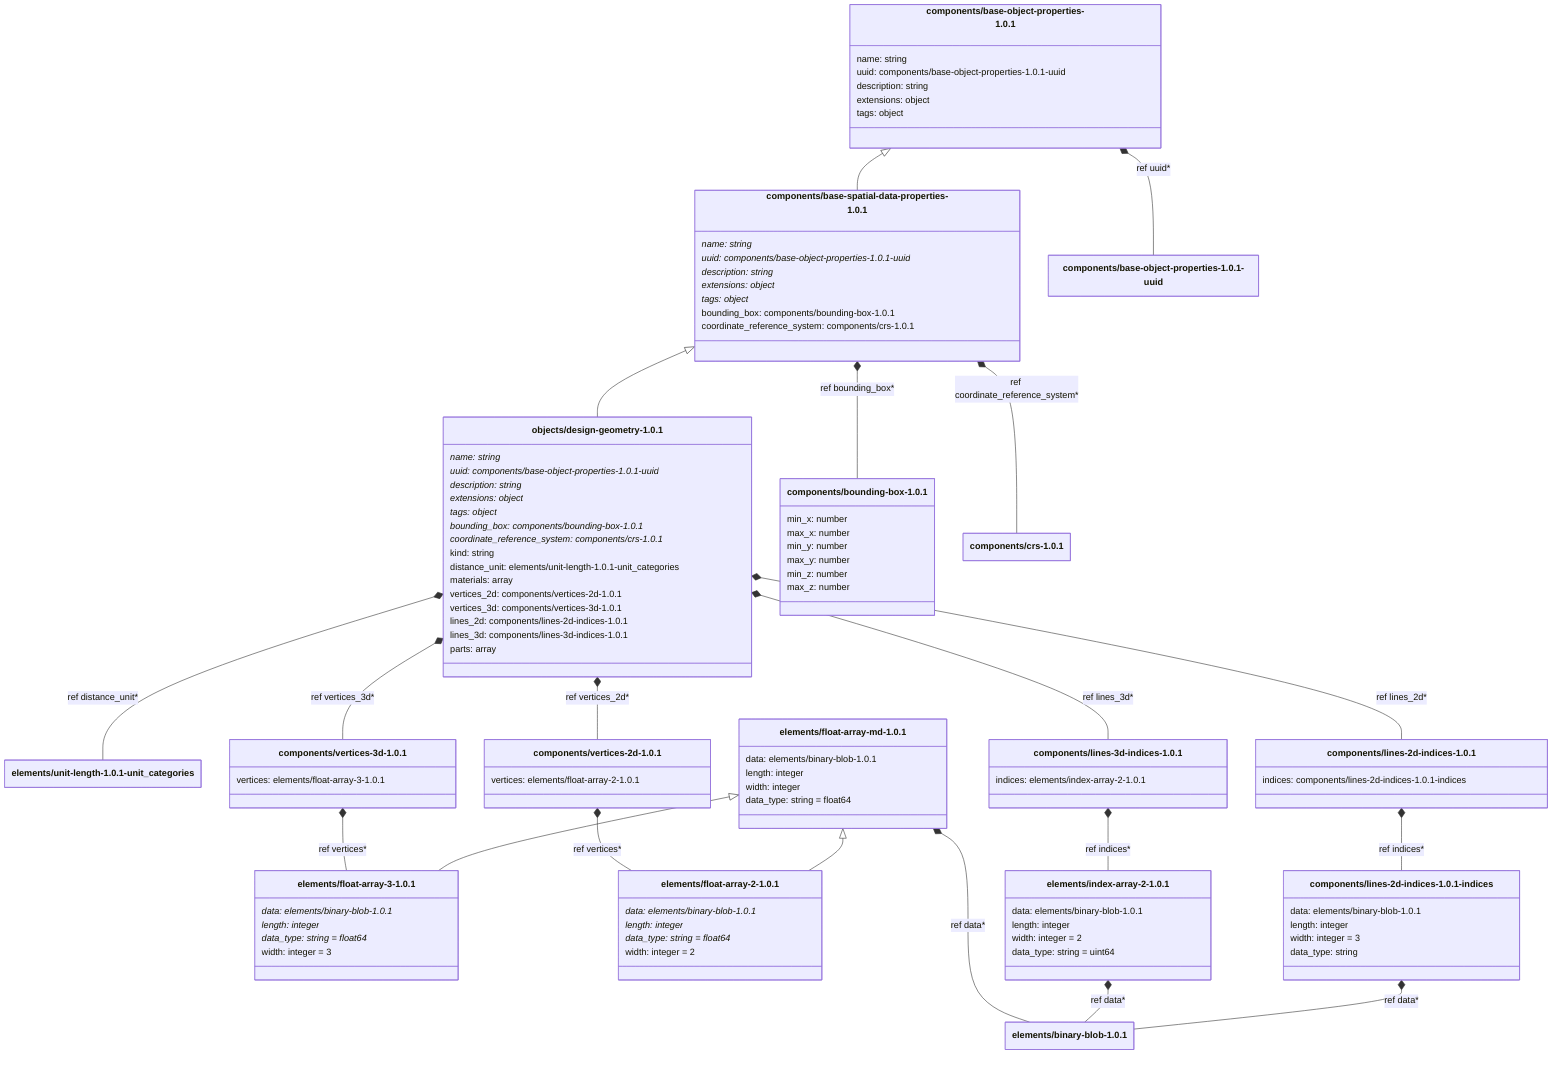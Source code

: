 ---
config:
    class:
        hideEmptyMembersBox: true
---

classDiagram
    class `components/base-object-properties-1.0.1`:::schemaComponent {
        name: string
        uuid: components/base-object-properties-1.0.1-uuid
        description: string
        extensions: object
        tags: object
    }
    class `components/base-spatial-data-properties-1.0.1`:::schemaComponent {
        name: string*
        uuid: components/base-object-properties-1.0.1-uuid*
        description: string*
        extensions: object*
        tags: object*
        bounding_box: components/bounding-box-1.0.1
        coordinate_reference_system: components/crs-1.0.1
    }
    `components/base-object-properties-1.0.1` <|-- `components/base-spatial-data-properties-1.0.1`
    class `objects/design-geometry-1.0.1`:::schemaObject {
        name: string*
        uuid: components/base-object-properties-1.0.1-uuid*
        description: string*
        extensions: object*
        tags: object*
        bounding_box: components/bounding-box-1.0.1*
        coordinate_reference_system: components/crs-1.0.1*
        kind: string
        distance_unit: elements/unit-length-1.0.1-unit_categories
        materials: array
        vertices_2d: components/vertices-2d-1.0.1
        vertices_3d: components/vertices-3d-1.0.1
        lines_2d: components/lines-2d-indices-1.0.1
        lines_3d: components/lines-3d-indices-1.0.1
        parts: array
    }
    `components/base-spatial-data-properties-1.0.1` <|-- `objects/design-geometry-1.0.1`
    `components/base-object-properties-1.0.1` *-- `components/base-object-properties-1.0.1-uuid` : ref uuid*
    `components/base-spatial-data-properties-1.0.1` *-- `components/bounding-box-1.0.1` : ref bounding_box*
    `components/base-spatial-data-properties-1.0.1` *-- `components/crs-1.0.1` : ref coordinate_reference_system*
    `objects/design-geometry-1.0.1` *-- `elements/unit-length-1.0.1-unit_categories` : ref distance_unit*
    `objects/design-geometry-1.0.1` *-- `components/vertices-2d-1.0.1` : ref vertices_2d*
    `objects/design-geometry-1.0.1` *-- `components/vertices-3d-1.0.1` : ref vertices_3d*
    `objects/design-geometry-1.0.1` *-- `components/lines-2d-indices-1.0.1` : ref lines_2d*
    `objects/design-geometry-1.0.1` *-- `components/lines-3d-indices-1.0.1` : ref lines_3d*
    class `components/base-object-properties-1.0.1-uuid`:::schemaImplicit {
    }
    class `components/bounding-box-1.0.1`:::schemaComponent {
        min_x: number
        max_x: number
        min_y: number
        max_y: number
        min_z: number
        max_z: number
    }
    class `components/vertices-3d-1.0.1`:::schemaComponent {
        vertices: elements/float-array-3-1.0.1
    }
    `components/vertices-3d-1.0.1` *-- `elements/float-array-3-1.0.1` : ref vertices*
    class `elements/float-array-md-1.0.1`:::schemaElement {
        data: elements/binary-blob-1.0.1
        length: integer
        width: integer
        data_type: string = float64
    }
    class `elements/float-array-3-1.0.1`:::schemaElement {
        data: elements/binary-blob-1.0.1*
        length: integer*
        data_type: string = float64*
        width: integer = 3
    }
    `elements/float-array-md-1.0.1` <|-- `elements/float-array-3-1.0.1`
    `elements/float-array-md-1.0.1` *-- `elements/binary-blob-1.0.1` : ref data*
    class `elements/binary-blob-1.0.1`:::schemaElement {
    }
    class `components/vertices-2d-1.0.1`:::schemaComponent {
        vertices: elements/float-array-2-1.0.1
    }
    `components/vertices-2d-1.0.1` *-- `elements/float-array-2-1.0.1` : ref vertices*
    class `elements/float-array-2-1.0.1`:::schemaElement {
        data: elements/binary-blob-1.0.1*
        length: integer*
        data_type: string = float64*
        width: integer = 2
    }
    `elements/float-array-md-1.0.1` <|-- `elements/float-array-2-1.0.1`
    class `components/lines-3d-indices-1.0.1`:::schemaComponent {
        indices: elements/index-array-2-1.0.1
    }
    `components/lines-3d-indices-1.0.1` *-- `elements/index-array-2-1.0.1` : ref indices*
    class `elements/index-array-2-1.0.1`:::schemaElement {
        data: elements/binary-blob-1.0.1
        length: integer
        width: integer = 2
        data_type: string = uint64
    }
    `elements/index-array-2-1.0.1` *-- `elements/binary-blob-1.0.1` : ref data*
    class `elements/unit-length-1.0.1-unit_categories`:::schemaImplicit {
    }
    class `components/crs-1.0.1`:::schemaComponent {
    }
    class `components/lines-2d-indices-1.0.1`:::schemaComponent {
        indices: components/lines-2d-indices-1.0.1-indices
    }
    `components/lines-2d-indices-1.0.1` *-- `components/lines-2d-indices-1.0.1-indices` : ref indices*
    class `components/lines-2d-indices-1.0.1-indices`:::schemaImplicit {
        data: elements/binary-blob-1.0.1
        length: integer
        width: integer = 3
        data_type: string
    }
    `components/lines-2d-indices-1.0.1-indices` *-- `elements/binary-blob-1.0.1` : ref data*